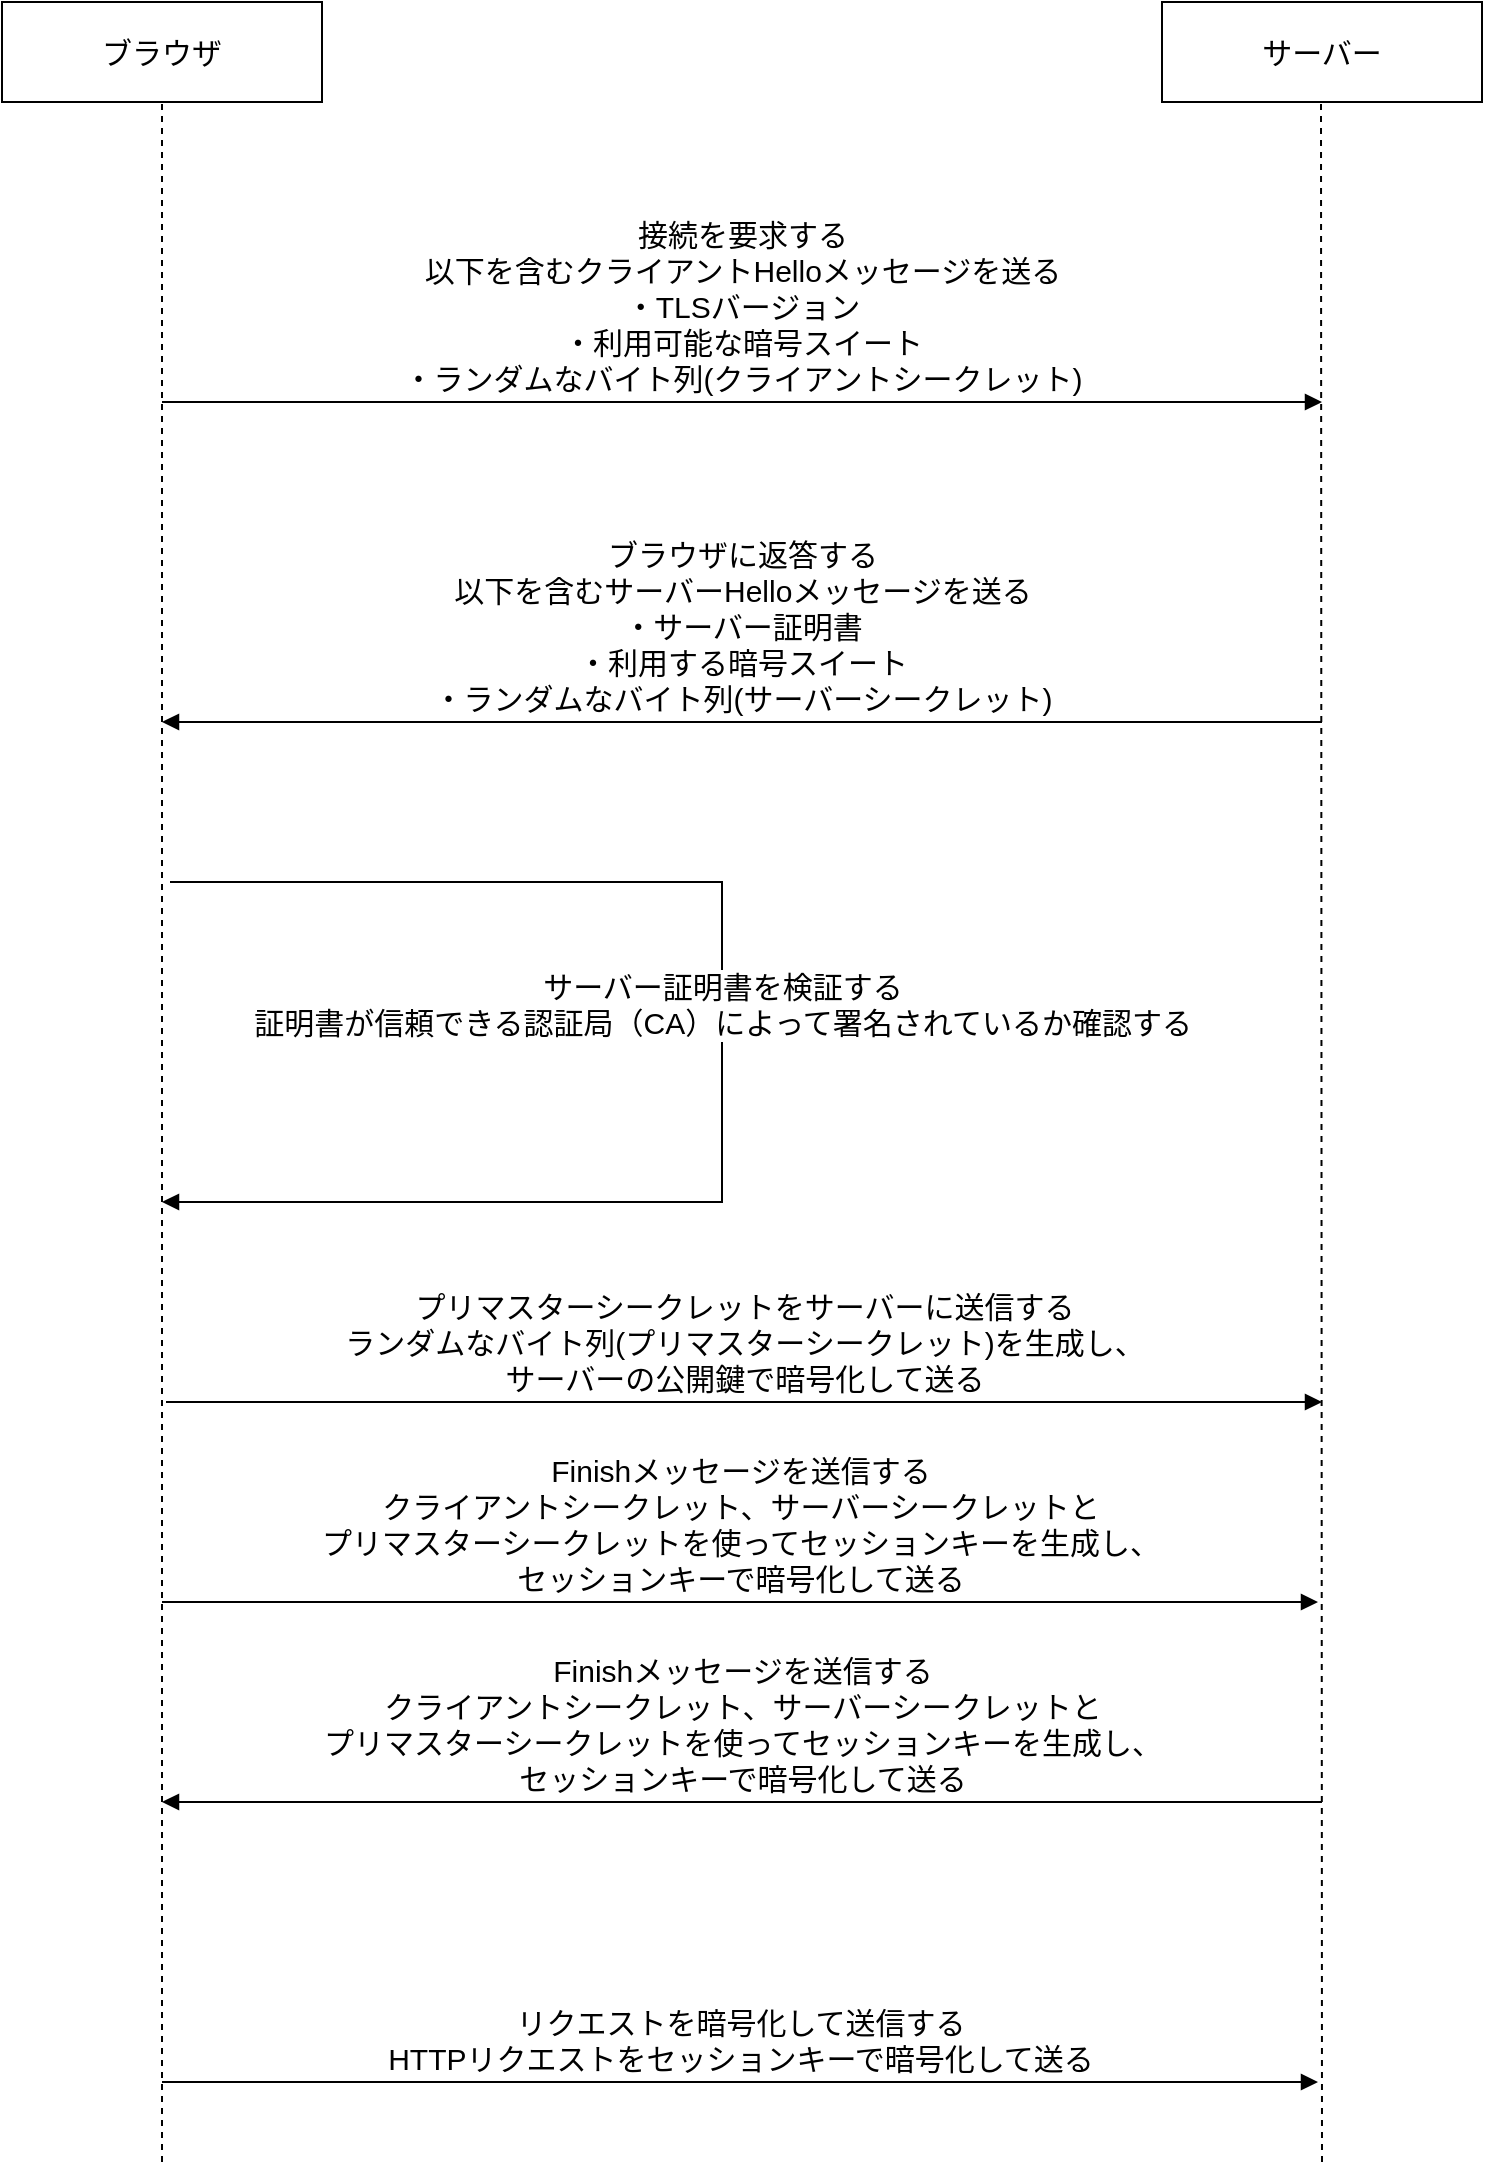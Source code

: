 <mxfile version="24.7.8">
  <diagram name="Page-1" id="aAPk2i1qNNpjhUnv4Urg">
    <mxGraphModel dx="1701" dy="904" grid="1" gridSize="10" guides="1" tooltips="1" connect="1" arrows="1" fold="1" page="1" pageScale="1" pageWidth="827" pageHeight="1169" math="0" shadow="0">
      <root>
        <mxCell id="0" />
        <mxCell id="1" parent="0" />
        <mxCell id="JRYB5nmN3bFoew6HLBh7-2" value="&lt;font style=&quot;font-size: 15px;&quot;&gt;ブラウザ&lt;/font&gt;" style="whiteSpace=wrap;html=1;align=center;" parent="1" vertex="1">
          <mxGeometry x="40" y="40" width="160" height="50" as="geometry" />
        </mxCell>
        <mxCell id="JRYB5nmN3bFoew6HLBh7-3" value="&lt;font style=&quot;font-size: 15px;&quot;&gt;サーバー&lt;/font&gt;" style="whiteSpace=wrap;html=1;align=center;" parent="1" vertex="1">
          <mxGeometry x="620" y="40" width="160" height="50" as="geometry" />
        </mxCell>
        <mxCell id="JRYB5nmN3bFoew6HLBh7-4" value="" style="endArrow=none;dashed=1;html=1;rounded=0;entryX=0.5;entryY=1;entryDx=0;entryDy=0;" parent="1" target="JRYB5nmN3bFoew6HLBh7-2" edge="1">
          <mxGeometry width="50" height="50" relative="1" as="geometry">
            <mxPoint x="120" y="1120" as="sourcePoint" />
            <mxPoint x="440" y="340" as="targetPoint" />
          </mxGeometry>
        </mxCell>
        <mxCell id="JRYB5nmN3bFoew6HLBh7-5" value="" style="endArrow=none;dashed=1;html=1;rounded=0;entryX=0.5;entryY=1;entryDx=0;entryDy=0;" parent="1" edge="1">
          <mxGeometry width="50" height="50" relative="1" as="geometry">
            <mxPoint x="700" y="1120" as="sourcePoint" />
            <mxPoint x="699.5" y="90" as="targetPoint" />
          </mxGeometry>
        </mxCell>
        <mxCell id="JRYB5nmN3bFoew6HLBh7-7" value="&lt;font style=&quot;font-size: 15px;&quot;&gt;接続を要求する&lt;/font&gt;&lt;div&gt;&lt;span style=&quot;font-size: 15px;&quot;&gt;以下を含むクライアントHelloメッセージを送る&lt;br&gt;&lt;/span&gt;&lt;div&gt;&lt;font style=&quot;font-size: 15px;&quot;&gt;・TLSバージョン&lt;/font&gt;&lt;/div&gt;&lt;div&gt;&lt;span style=&quot;font-size: 15px;&quot;&gt;・利用可能な暗号スイート&lt;/span&gt;&lt;/div&gt;&lt;div&gt;&lt;span style=&quot;font-size: 15px;&quot;&gt;・ランダムなバイト列(クライアントシークレット)&lt;/span&gt;&lt;/div&gt;&lt;/div&gt;" style="html=1;verticalAlign=bottom;endArrow=block;curved=0;rounded=0;" parent="1" edge="1">
          <mxGeometry width="80" relative="1" as="geometry">
            <mxPoint x="120" y="240" as="sourcePoint" />
            <mxPoint x="700" y="240" as="targetPoint" />
          </mxGeometry>
        </mxCell>
        <mxCell id="JRYB5nmN3bFoew6HLBh7-8" value="&lt;span style=&quot;font-size: 15px;&quot;&gt;ブラウザに返答する&lt;/span&gt;&lt;br&gt;&lt;div&gt;&lt;span style=&quot;font-size: 15px;&quot;&gt;以下を含むサーバーHelloメッセージを送る&lt;br&gt;&lt;/span&gt;&lt;div&gt;&lt;font style=&quot;font-size: 15px;&quot;&gt;・サーバー証明書&lt;/font&gt;&lt;/div&gt;&lt;div&gt;&lt;span style=&quot;font-size: 15px;&quot;&gt;・利用する暗号スイート&lt;/span&gt;&lt;/div&gt;&lt;div&gt;&lt;span style=&quot;font-size: 15px;&quot;&gt;・ランダムなバイト列(サーバーシークレット)&lt;/span&gt;&lt;/div&gt;&lt;/div&gt;" style="html=1;verticalAlign=bottom;endArrow=block;curved=0;rounded=0;" parent="1" edge="1">
          <mxGeometry width="80" relative="1" as="geometry">
            <mxPoint x="700" y="400" as="sourcePoint" />
            <mxPoint x="120" y="400" as="targetPoint" />
          </mxGeometry>
        </mxCell>
        <mxCell id="JRYB5nmN3bFoew6HLBh7-9" value="&lt;span style=&quot;font-size: 15px;&quot;&gt;サーバー証明書を検証する&lt;/span&gt;&lt;br&gt;&lt;div&gt;&lt;span style=&quot;font-size: 15px;&quot;&gt;証明書が信頼できる認証局（CA）によって署名されているか確認する&lt;/span&gt;&lt;/div&gt;" style="html=1;verticalAlign=bottom;endArrow=block;curved=0;rounded=0;" parent="1" edge="1">
          <mxGeometry width="80" relative="1" as="geometry">
            <mxPoint x="124" y="480" as="sourcePoint" />
            <mxPoint x="120" y="640" as="targetPoint" />
            <Array as="points">
              <mxPoint x="400" y="480" />
              <mxPoint x="400" y="520" />
              <mxPoint x="400" y="560" />
              <mxPoint x="400" y="640" />
            </Array>
          </mxGeometry>
        </mxCell>
        <mxCell id="be_rkCsHkYYseGhHyJCs-1" value="&lt;font style=&quot;font-size: 15px;&quot;&gt;プリマスターシークレットをサーバーに送信する&lt;/font&gt;&lt;div&gt;&lt;span style=&quot;font-size: 15px;&quot;&gt;ランダムなバイト列(プリマスターシークレット)を生成し、&lt;/span&gt;&lt;/div&gt;&lt;div&gt;&lt;span style=&quot;font-size: 15px;&quot;&gt;サーバーの公開鍵で暗号化して送る&lt;/span&gt;&lt;/div&gt;" style="html=1;verticalAlign=bottom;endArrow=block;curved=0;rounded=0;" edge="1" parent="1">
          <mxGeometry width="80" relative="1" as="geometry">
            <mxPoint x="122" y="740" as="sourcePoint" />
            <mxPoint x="700" y="740" as="targetPoint" />
          </mxGeometry>
        </mxCell>
        <mxCell id="be_rkCsHkYYseGhHyJCs-2" value="&lt;font style=&quot;font-size: 15px;&quot;&gt;Finishメッセージを送信する&lt;/font&gt;&lt;div&gt;&lt;span style=&quot;font-size: 15px;&quot;&gt;クライアントシークレット、サーバーシークレットと&lt;/span&gt;&lt;/div&gt;&lt;div&gt;&lt;span style=&quot;font-size: 15px;&quot;&gt;プリマスターシークレットを使ってセッションキーを生成し、&lt;/span&gt;&lt;br&gt;&lt;/div&gt;&lt;div&gt;&lt;span style=&quot;font-size: 15px;&quot;&gt;セッションキーで暗号化して送る&lt;/span&gt;&lt;/div&gt;" style="html=1;verticalAlign=bottom;endArrow=block;curved=0;rounded=0;" edge="1" parent="1">
          <mxGeometry width="80" relative="1" as="geometry">
            <mxPoint x="120" y="840" as="sourcePoint" />
            <mxPoint x="698" y="840" as="targetPoint" />
          </mxGeometry>
        </mxCell>
        <mxCell id="be_rkCsHkYYseGhHyJCs-4" value="&lt;font style=&quot;font-size: 15px;&quot;&gt;Finishメッセージを送信する&lt;/font&gt;&lt;div&gt;&lt;span style=&quot;font-size: 15px;&quot;&gt;クライアントシークレット、サーバーシークレットと&lt;/span&gt;&lt;/div&gt;&lt;div&gt;&lt;span style=&quot;font-size: 15px;&quot;&gt;プリマスターシークレットを使ってセッションキーを生成し、&lt;/span&gt;&lt;br&gt;&lt;/div&gt;&lt;div&gt;&lt;span style=&quot;font-size: 15px;&quot;&gt;セッションキーで暗号化して送る&lt;/span&gt;&lt;/div&gt;" style="html=1;verticalAlign=bottom;endArrow=block;curved=0;rounded=0;" edge="1" parent="1">
          <mxGeometry width="80" relative="1" as="geometry">
            <mxPoint x="700" y="940" as="sourcePoint" />
            <mxPoint x="120" y="940" as="targetPoint" />
          </mxGeometry>
        </mxCell>
        <mxCell id="be_rkCsHkYYseGhHyJCs-5" value="&lt;span style=&quot;font-size: 15px;&quot;&gt;リクエストを暗号化して送信する&lt;/span&gt;&lt;div&gt;&lt;span style=&quot;font-size: 15px;&quot;&gt;HTTPリクエストをセッションキーで暗号化して送る&lt;/span&gt;&lt;/div&gt;" style="html=1;verticalAlign=bottom;endArrow=block;curved=0;rounded=0;" edge="1" parent="1">
          <mxGeometry width="80" relative="1" as="geometry">
            <mxPoint x="120" y="1080" as="sourcePoint" />
            <mxPoint x="698" y="1080" as="targetPoint" />
          </mxGeometry>
        </mxCell>
      </root>
    </mxGraphModel>
  </diagram>
</mxfile>
